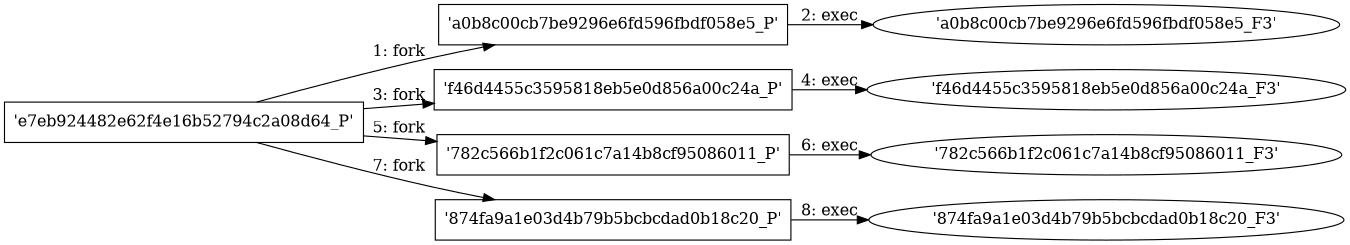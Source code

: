 digraph "D:\Learning\Paper\apt\基于CTI的攻击预警\Dataset\攻击图\ASGfromALLCTI\Beware of text message phishing scams.dot" {
rankdir="LR"
size="9"
fixedsize="false"
splines="true"
nodesep=0.3
ranksep=0
fontsize=10
overlap="scalexy"
engine= "neato"
	"'e7eb924482e62f4e16b52794c2a08d64_P'" [node_type=Process shape=box]
	"'a0b8c00cb7be9296e6fd596fbdf058e5_P'" [node_type=Process shape=box]
	"'e7eb924482e62f4e16b52794c2a08d64_P'" -> "'a0b8c00cb7be9296e6fd596fbdf058e5_P'" [label="1: fork"]
	"'a0b8c00cb7be9296e6fd596fbdf058e5_P'" [node_type=Process shape=box]
	"'a0b8c00cb7be9296e6fd596fbdf058e5_F3'" [node_type=File shape=ellipse]
	"'a0b8c00cb7be9296e6fd596fbdf058e5_P'" -> "'a0b8c00cb7be9296e6fd596fbdf058e5_F3'" [label="2: exec"]
	"'e7eb924482e62f4e16b52794c2a08d64_P'" [node_type=Process shape=box]
	"'f46d4455c3595818eb5e0d856a00c24a_P'" [node_type=Process shape=box]
	"'e7eb924482e62f4e16b52794c2a08d64_P'" -> "'f46d4455c3595818eb5e0d856a00c24a_P'" [label="3: fork"]
	"'f46d4455c3595818eb5e0d856a00c24a_P'" [node_type=Process shape=box]
	"'f46d4455c3595818eb5e0d856a00c24a_F3'" [node_type=File shape=ellipse]
	"'f46d4455c3595818eb5e0d856a00c24a_P'" -> "'f46d4455c3595818eb5e0d856a00c24a_F3'" [label="4: exec"]
	"'e7eb924482e62f4e16b52794c2a08d64_P'" [node_type=Process shape=box]
	"'782c566b1f2c061c7a14b8cf95086011_P'" [node_type=Process shape=box]
	"'e7eb924482e62f4e16b52794c2a08d64_P'" -> "'782c566b1f2c061c7a14b8cf95086011_P'" [label="5: fork"]
	"'782c566b1f2c061c7a14b8cf95086011_P'" [node_type=Process shape=box]
	"'782c566b1f2c061c7a14b8cf95086011_F3'" [node_type=File shape=ellipse]
	"'782c566b1f2c061c7a14b8cf95086011_P'" -> "'782c566b1f2c061c7a14b8cf95086011_F3'" [label="6: exec"]
	"'e7eb924482e62f4e16b52794c2a08d64_P'" [node_type=Process shape=box]
	"'874fa9a1e03d4b79b5bcbcdad0b18c20_P'" [node_type=Process shape=box]
	"'e7eb924482e62f4e16b52794c2a08d64_P'" -> "'874fa9a1e03d4b79b5bcbcdad0b18c20_P'" [label="7: fork"]
	"'874fa9a1e03d4b79b5bcbcdad0b18c20_P'" [node_type=Process shape=box]
	"'874fa9a1e03d4b79b5bcbcdad0b18c20_F3'" [node_type=File shape=ellipse]
	"'874fa9a1e03d4b79b5bcbcdad0b18c20_P'" -> "'874fa9a1e03d4b79b5bcbcdad0b18c20_F3'" [label="8: exec"]
}
